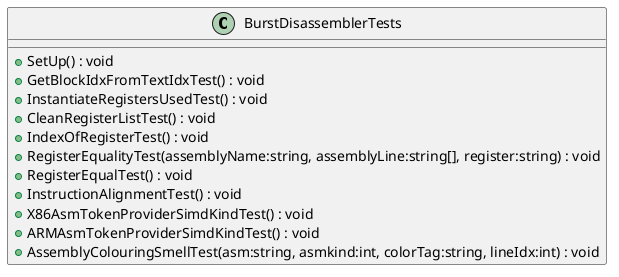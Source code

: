 @startuml
class BurstDisassemblerTests {
    + SetUp() : void
    + GetBlockIdxFromTextIdxTest() : void
    + InstantiateRegistersUsedTest() : void
    + CleanRegisterListTest() : void
    + IndexOfRegisterTest() : void
    + RegisterEqualityTest(assemblyName:string, assemblyLine:string[], register:string) : void
    + RegisterEqualTest() : void
    + InstructionAlignmentTest() : void
    + X86AsmTokenProviderSimdKindTest() : void
    + ARMAsmTokenProviderSimdKindTest() : void
    + AssemblyColouringSmellTest(asm:string, asmkind:int, colorTag:string, lineIdx:int) : void
}
@enduml
